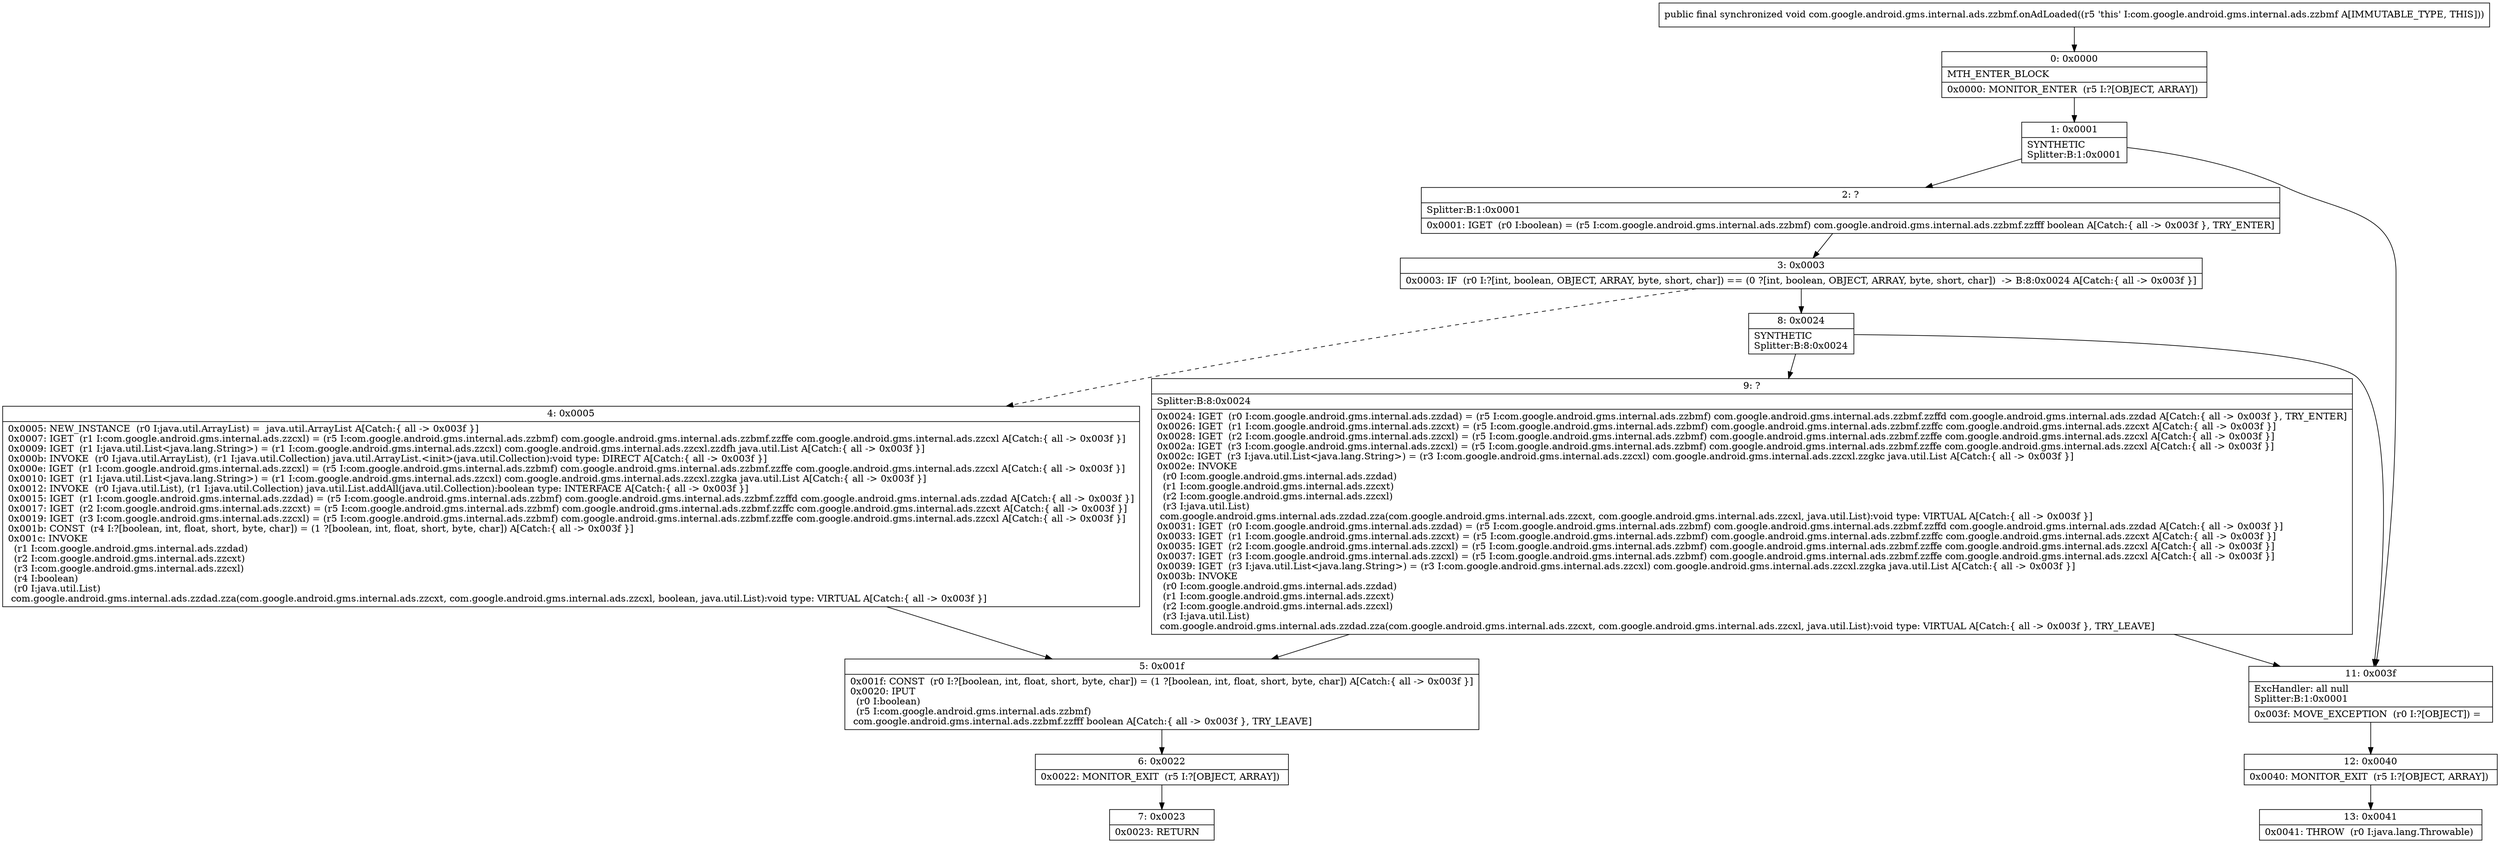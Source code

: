 digraph "CFG forcom.google.android.gms.internal.ads.zzbmf.onAdLoaded()V" {
Node_0 [shape=record,label="{0\:\ 0x0000|MTH_ENTER_BLOCK\l|0x0000: MONITOR_ENTER  (r5 I:?[OBJECT, ARRAY]) \l}"];
Node_1 [shape=record,label="{1\:\ 0x0001|SYNTHETIC\lSplitter:B:1:0x0001\l}"];
Node_2 [shape=record,label="{2\:\ ?|Splitter:B:1:0x0001\l|0x0001: IGET  (r0 I:boolean) = (r5 I:com.google.android.gms.internal.ads.zzbmf) com.google.android.gms.internal.ads.zzbmf.zzfff boolean A[Catch:\{ all \-\> 0x003f \}, TRY_ENTER]\l}"];
Node_3 [shape=record,label="{3\:\ 0x0003|0x0003: IF  (r0 I:?[int, boolean, OBJECT, ARRAY, byte, short, char]) == (0 ?[int, boolean, OBJECT, ARRAY, byte, short, char])  \-\> B:8:0x0024 A[Catch:\{ all \-\> 0x003f \}]\l}"];
Node_4 [shape=record,label="{4\:\ 0x0005|0x0005: NEW_INSTANCE  (r0 I:java.util.ArrayList) =  java.util.ArrayList A[Catch:\{ all \-\> 0x003f \}]\l0x0007: IGET  (r1 I:com.google.android.gms.internal.ads.zzcxl) = (r5 I:com.google.android.gms.internal.ads.zzbmf) com.google.android.gms.internal.ads.zzbmf.zzffe com.google.android.gms.internal.ads.zzcxl A[Catch:\{ all \-\> 0x003f \}]\l0x0009: IGET  (r1 I:java.util.List\<java.lang.String\>) = (r1 I:com.google.android.gms.internal.ads.zzcxl) com.google.android.gms.internal.ads.zzcxl.zzdfh java.util.List A[Catch:\{ all \-\> 0x003f \}]\l0x000b: INVOKE  (r0 I:java.util.ArrayList), (r1 I:java.util.Collection) java.util.ArrayList.\<init\>(java.util.Collection):void type: DIRECT A[Catch:\{ all \-\> 0x003f \}]\l0x000e: IGET  (r1 I:com.google.android.gms.internal.ads.zzcxl) = (r5 I:com.google.android.gms.internal.ads.zzbmf) com.google.android.gms.internal.ads.zzbmf.zzffe com.google.android.gms.internal.ads.zzcxl A[Catch:\{ all \-\> 0x003f \}]\l0x0010: IGET  (r1 I:java.util.List\<java.lang.String\>) = (r1 I:com.google.android.gms.internal.ads.zzcxl) com.google.android.gms.internal.ads.zzcxl.zzgka java.util.List A[Catch:\{ all \-\> 0x003f \}]\l0x0012: INVOKE  (r0 I:java.util.List), (r1 I:java.util.Collection) java.util.List.addAll(java.util.Collection):boolean type: INTERFACE A[Catch:\{ all \-\> 0x003f \}]\l0x0015: IGET  (r1 I:com.google.android.gms.internal.ads.zzdad) = (r5 I:com.google.android.gms.internal.ads.zzbmf) com.google.android.gms.internal.ads.zzbmf.zzffd com.google.android.gms.internal.ads.zzdad A[Catch:\{ all \-\> 0x003f \}]\l0x0017: IGET  (r2 I:com.google.android.gms.internal.ads.zzcxt) = (r5 I:com.google.android.gms.internal.ads.zzbmf) com.google.android.gms.internal.ads.zzbmf.zzffc com.google.android.gms.internal.ads.zzcxt A[Catch:\{ all \-\> 0x003f \}]\l0x0019: IGET  (r3 I:com.google.android.gms.internal.ads.zzcxl) = (r5 I:com.google.android.gms.internal.ads.zzbmf) com.google.android.gms.internal.ads.zzbmf.zzffe com.google.android.gms.internal.ads.zzcxl A[Catch:\{ all \-\> 0x003f \}]\l0x001b: CONST  (r4 I:?[boolean, int, float, short, byte, char]) = (1 ?[boolean, int, float, short, byte, char]) A[Catch:\{ all \-\> 0x003f \}]\l0x001c: INVOKE  \l  (r1 I:com.google.android.gms.internal.ads.zzdad)\l  (r2 I:com.google.android.gms.internal.ads.zzcxt)\l  (r3 I:com.google.android.gms.internal.ads.zzcxl)\l  (r4 I:boolean)\l  (r0 I:java.util.List)\l com.google.android.gms.internal.ads.zzdad.zza(com.google.android.gms.internal.ads.zzcxt, com.google.android.gms.internal.ads.zzcxl, boolean, java.util.List):void type: VIRTUAL A[Catch:\{ all \-\> 0x003f \}]\l}"];
Node_5 [shape=record,label="{5\:\ 0x001f|0x001f: CONST  (r0 I:?[boolean, int, float, short, byte, char]) = (1 ?[boolean, int, float, short, byte, char]) A[Catch:\{ all \-\> 0x003f \}]\l0x0020: IPUT  \l  (r0 I:boolean)\l  (r5 I:com.google.android.gms.internal.ads.zzbmf)\l com.google.android.gms.internal.ads.zzbmf.zzfff boolean A[Catch:\{ all \-\> 0x003f \}, TRY_LEAVE]\l}"];
Node_6 [shape=record,label="{6\:\ 0x0022|0x0022: MONITOR_EXIT  (r5 I:?[OBJECT, ARRAY]) \l}"];
Node_7 [shape=record,label="{7\:\ 0x0023|0x0023: RETURN   \l}"];
Node_8 [shape=record,label="{8\:\ 0x0024|SYNTHETIC\lSplitter:B:8:0x0024\l}"];
Node_9 [shape=record,label="{9\:\ ?|Splitter:B:8:0x0024\l|0x0024: IGET  (r0 I:com.google.android.gms.internal.ads.zzdad) = (r5 I:com.google.android.gms.internal.ads.zzbmf) com.google.android.gms.internal.ads.zzbmf.zzffd com.google.android.gms.internal.ads.zzdad A[Catch:\{ all \-\> 0x003f \}, TRY_ENTER]\l0x0026: IGET  (r1 I:com.google.android.gms.internal.ads.zzcxt) = (r5 I:com.google.android.gms.internal.ads.zzbmf) com.google.android.gms.internal.ads.zzbmf.zzffc com.google.android.gms.internal.ads.zzcxt A[Catch:\{ all \-\> 0x003f \}]\l0x0028: IGET  (r2 I:com.google.android.gms.internal.ads.zzcxl) = (r5 I:com.google.android.gms.internal.ads.zzbmf) com.google.android.gms.internal.ads.zzbmf.zzffe com.google.android.gms.internal.ads.zzcxl A[Catch:\{ all \-\> 0x003f \}]\l0x002a: IGET  (r3 I:com.google.android.gms.internal.ads.zzcxl) = (r5 I:com.google.android.gms.internal.ads.zzbmf) com.google.android.gms.internal.ads.zzbmf.zzffe com.google.android.gms.internal.ads.zzcxl A[Catch:\{ all \-\> 0x003f \}]\l0x002c: IGET  (r3 I:java.util.List\<java.lang.String\>) = (r3 I:com.google.android.gms.internal.ads.zzcxl) com.google.android.gms.internal.ads.zzcxl.zzgkc java.util.List A[Catch:\{ all \-\> 0x003f \}]\l0x002e: INVOKE  \l  (r0 I:com.google.android.gms.internal.ads.zzdad)\l  (r1 I:com.google.android.gms.internal.ads.zzcxt)\l  (r2 I:com.google.android.gms.internal.ads.zzcxl)\l  (r3 I:java.util.List)\l com.google.android.gms.internal.ads.zzdad.zza(com.google.android.gms.internal.ads.zzcxt, com.google.android.gms.internal.ads.zzcxl, java.util.List):void type: VIRTUAL A[Catch:\{ all \-\> 0x003f \}]\l0x0031: IGET  (r0 I:com.google.android.gms.internal.ads.zzdad) = (r5 I:com.google.android.gms.internal.ads.zzbmf) com.google.android.gms.internal.ads.zzbmf.zzffd com.google.android.gms.internal.ads.zzdad A[Catch:\{ all \-\> 0x003f \}]\l0x0033: IGET  (r1 I:com.google.android.gms.internal.ads.zzcxt) = (r5 I:com.google.android.gms.internal.ads.zzbmf) com.google.android.gms.internal.ads.zzbmf.zzffc com.google.android.gms.internal.ads.zzcxt A[Catch:\{ all \-\> 0x003f \}]\l0x0035: IGET  (r2 I:com.google.android.gms.internal.ads.zzcxl) = (r5 I:com.google.android.gms.internal.ads.zzbmf) com.google.android.gms.internal.ads.zzbmf.zzffe com.google.android.gms.internal.ads.zzcxl A[Catch:\{ all \-\> 0x003f \}]\l0x0037: IGET  (r3 I:com.google.android.gms.internal.ads.zzcxl) = (r5 I:com.google.android.gms.internal.ads.zzbmf) com.google.android.gms.internal.ads.zzbmf.zzffe com.google.android.gms.internal.ads.zzcxl A[Catch:\{ all \-\> 0x003f \}]\l0x0039: IGET  (r3 I:java.util.List\<java.lang.String\>) = (r3 I:com.google.android.gms.internal.ads.zzcxl) com.google.android.gms.internal.ads.zzcxl.zzgka java.util.List A[Catch:\{ all \-\> 0x003f \}]\l0x003b: INVOKE  \l  (r0 I:com.google.android.gms.internal.ads.zzdad)\l  (r1 I:com.google.android.gms.internal.ads.zzcxt)\l  (r2 I:com.google.android.gms.internal.ads.zzcxl)\l  (r3 I:java.util.List)\l com.google.android.gms.internal.ads.zzdad.zza(com.google.android.gms.internal.ads.zzcxt, com.google.android.gms.internal.ads.zzcxl, java.util.List):void type: VIRTUAL A[Catch:\{ all \-\> 0x003f \}, TRY_LEAVE]\l}"];
Node_11 [shape=record,label="{11\:\ 0x003f|ExcHandler: all null\lSplitter:B:1:0x0001\l|0x003f: MOVE_EXCEPTION  (r0 I:?[OBJECT]) =  \l}"];
Node_12 [shape=record,label="{12\:\ 0x0040|0x0040: MONITOR_EXIT  (r5 I:?[OBJECT, ARRAY]) \l}"];
Node_13 [shape=record,label="{13\:\ 0x0041|0x0041: THROW  (r0 I:java.lang.Throwable) \l}"];
MethodNode[shape=record,label="{public final synchronized void com.google.android.gms.internal.ads.zzbmf.onAdLoaded((r5 'this' I:com.google.android.gms.internal.ads.zzbmf A[IMMUTABLE_TYPE, THIS])) }"];
MethodNode -> Node_0;
Node_0 -> Node_1;
Node_1 -> Node_2;
Node_1 -> Node_11;
Node_2 -> Node_3;
Node_3 -> Node_4[style=dashed];
Node_3 -> Node_8;
Node_4 -> Node_5;
Node_5 -> Node_6;
Node_6 -> Node_7;
Node_8 -> Node_9;
Node_8 -> Node_11;
Node_9 -> Node_11;
Node_9 -> Node_5;
Node_11 -> Node_12;
Node_12 -> Node_13;
}

